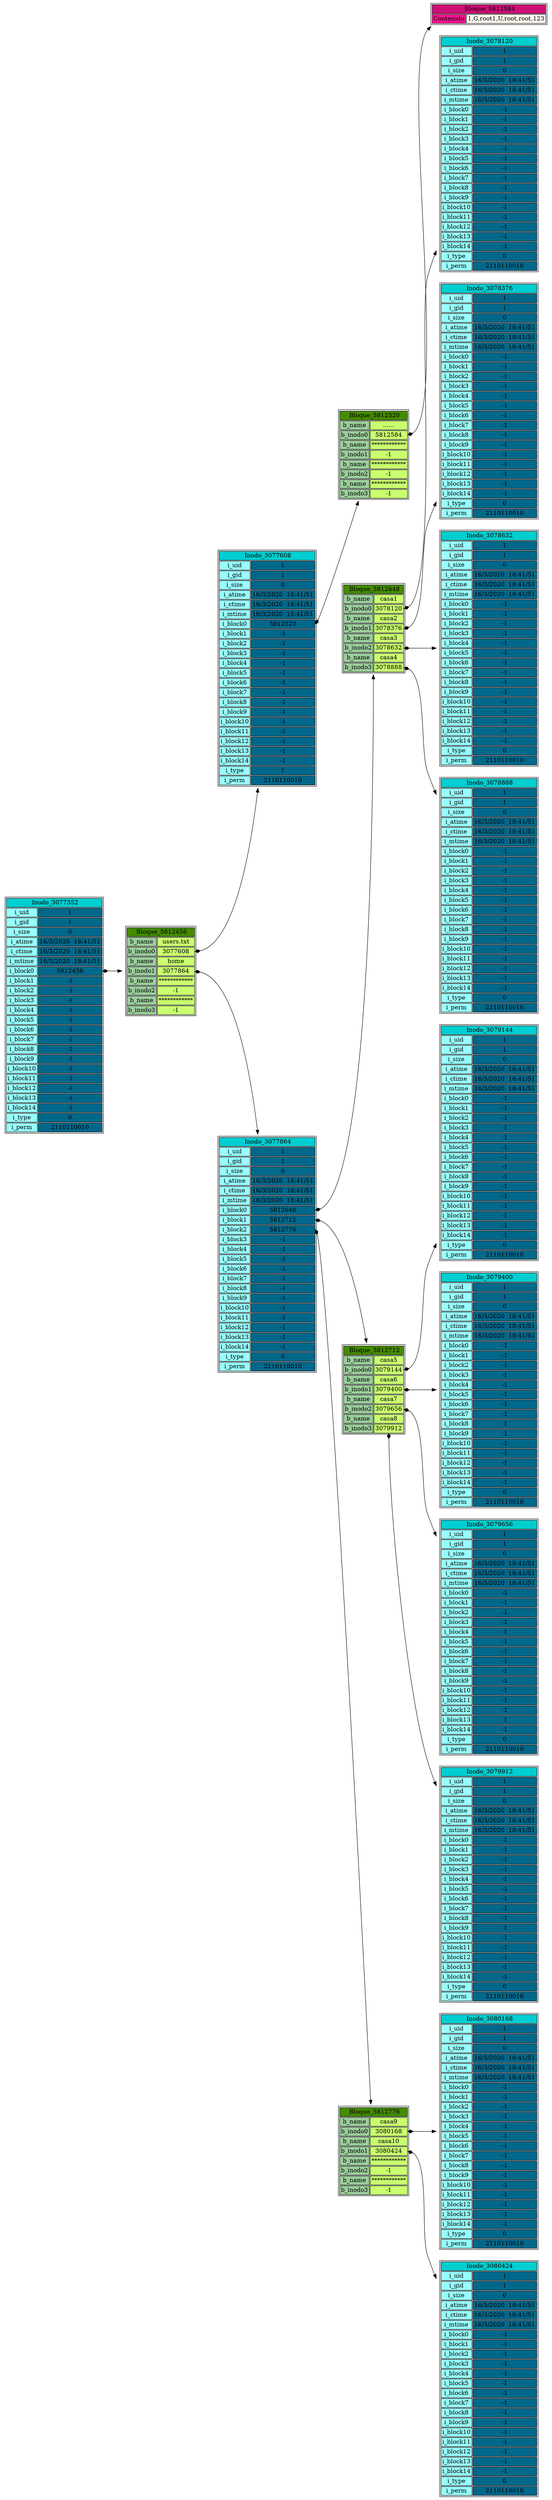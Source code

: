 digraph G { 
 rankdir=LR node 
 [shape=plaintext] 
I3077352 [ label=< <TABLE BGCOLOR="white"><TR><TD COLSPAN="2" BGCOLOR="darkturquoise" > Inodo_3077352</TD></TR>
<TR><TD BGCOLOR="darkslategray1">i_uid</TD><TD BGCOLOR="deepskyblue4">1</TD>  </TR>
<TR><TD BGCOLOR="darkslategray1">i_gid</TD><TD BGCOLOR="deepskyblue4">1</TD>  </TR>
<TR><TD BGCOLOR="darkslategray1">i_size</TD><TD BGCOLOR="deepskyblue4">0</TD>  </TR>
<TR><TD BGCOLOR="darkslategray1">i_atime</TD><TD BGCOLOR="deepskyblue4">16/3/2020  18:41/51</TD>  </TR>
<TR><TD BGCOLOR="darkslategray1">i_ctime</TD><TD BGCOLOR="deepskyblue4">16/3/2020  18:41/51</TD>  </TR>
<TR><TD BGCOLOR="darkslategray1">i_mtime</TD><TD BGCOLOR="deepskyblue4">16/3/2020  18:41/51</TD>  </TR>
<TR><TD  BGCOLOR="darkslategray1">i_block0</TD><TD PORT="P0" BGCOLOR="deepskyblue4">5812456</TD>  </TR> 
<TR><TD  BGCOLOR="darkslategray1">i_block1</TD><TD PORT="P1" BGCOLOR="deepskyblue4">-1</TD>  </TR> 
<TR><TD  BGCOLOR="darkslategray1">i_block2</TD><TD PORT="P2" BGCOLOR="deepskyblue4">-1</TD>  </TR> 
<TR><TD  BGCOLOR="darkslategray1">i_block3</TD><TD PORT="P3" BGCOLOR="deepskyblue4">-1</TD>  </TR> 
<TR><TD  BGCOLOR="darkslategray1">i_block4</TD><TD PORT="P4" BGCOLOR="deepskyblue4">-1</TD>  </TR> 
<TR><TD  BGCOLOR="darkslategray1">i_block5</TD><TD PORT="P5" BGCOLOR="deepskyblue4">-1</TD>  </TR> 
<TR><TD  BGCOLOR="darkslategray1">i_block6</TD><TD PORT="P6" BGCOLOR="deepskyblue4">-1</TD>  </TR> 
<TR><TD  BGCOLOR="darkslategray1">i_block7</TD><TD PORT="P7" BGCOLOR="deepskyblue4">-1</TD>  </TR> 
<TR><TD  BGCOLOR="darkslategray1">i_block8</TD><TD PORT="P8" BGCOLOR="deepskyblue4">-1</TD>  </TR> 
<TR><TD  BGCOLOR="darkslategray1">i_block9</TD><TD PORT="P9" BGCOLOR="deepskyblue4">-1</TD>  </TR> 
<TR><TD  BGCOLOR="darkslategray1">i_block10</TD><TD PORT="P10" BGCOLOR="deepskyblue4">-1</TD>  </TR> 
<TR><TD  BGCOLOR="darkslategray1">i_block11</TD><TD PORT="P11" BGCOLOR="deepskyblue4">-1</TD>  </TR> 
<TR><TD  BGCOLOR="darkslategray1">i_block12</TD><TD PORT="P12" BGCOLOR="deepskyblue4">-1</TD>  </TR> 
<TR><TD  BGCOLOR="darkslategray1">i_block13</TD><TD PORT="P13" BGCOLOR="deepskyblue4">-1</TD>  </TR> 
<TR><TD  BGCOLOR="darkslategray1">i_block14</TD><TD PORT="P14" BGCOLOR="deepskyblue4">-1</TD>  </TR> 
<TR><TD BGCOLOR="darkslategray1">i_type</TD><TD BGCOLOR="deepskyblue4">0</TD>  </TR>
<TR><TD BGCOLOR="darkslategray1">i_perm</TD><TD BGCOLOR="deepskyblue4">2110110010</TD>  </TR>
</TABLE>>] 
I3077352:P0->B5812456 [dir=both arrowtail = diamond] 
B5812456 [ label=< <TABLE BGCOLOR="white"><TR><TD COLSPAN="2" BGCOLOR="chartreuse4" > Bloque_5812456</TD></TR>
<TR><TD BGCOLOR="darkseagreen3">b_name</TD><TD BGCOLOR="darkolivegreen1">users.txt</TD>  </TR>
<TR><TD  BGCOLOR="darkseagreen3">b_inodo0</TD><TD PORT="P0" BGCOLOR="darkolivegreen1">3077608</TD>  </TR> 
<TR><TD BGCOLOR="darkseagreen3">b_name</TD><TD BGCOLOR="darkolivegreen1">home</TD>  </TR>
<TR><TD  BGCOLOR="darkseagreen3">b_inodo1</TD><TD PORT="P1" BGCOLOR="darkolivegreen1">3077864</TD>  </TR> 
<TR><TD BGCOLOR="darkseagreen3">b_name</TD><TD BGCOLOR="darkolivegreen1">************</TD>  </TR>
<TR><TD  BGCOLOR="darkseagreen3">b_inodo2</TD><TD PORT="P2" BGCOLOR="darkolivegreen1">-1</TD>  </TR> 
<TR><TD BGCOLOR="darkseagreen3">b_name</TD><TD BGCOLOR="darkolivegreen1">************</TD>  </TR>
<TR><TD  BGCOLOR="darkseagreen3">b_inodo3</TD><TD PORT="P3" BGCOLOR="darkolivegreen1">-1</TD>  </TR> 
</TABLE>>] 
B5812456:P0->I3077608 [dir=both arrowtail = diamond] 
B5812456:P1->I3077864 [dir=both arrowtail = diamond] 
I3077608 [ label=< <TABLE BGCOLOR="white"><TR><TD COLSPAN="2" BGCOLOR="darkturquoise" > Inodo_3077608</TD></TR>
<TR><TD BGCOLOR="darkslategray1">i_uid</TD><TD BGCOLOR="deepskyblue4">1</TD>  </TR>
<TR><TD BGCOLOR="darkslategray1">i_gid</TD><TD BGCOLOR="deepskyblue4">1</TD>  </TR>
<TR><TD BGCOLOR="darkslategray1">i_size</TD><TD BGCOLOR="deepskyblue4">0</TD>  </TR>
<TR><TD BGCOLOR="darkslategray1">i_atime</TD><TD BGCOLOR="deepskyblue4">16/3/2020  18:41/51</TD>  </TR>
<TR><TD BGCOLOR="darkslategray1">i_ctime</TD><TD BGCOLOR="deepskyblue4">16/3/2020  18:41/51</TD>  </TR>
<TR><TD BGCOLOR="darkslategray1">i_mtime</TD><TD BGCOLOR="deepskyblue4">16/3/2020  18:41/51</TD>  </TR>
<TR><TD  BGCOLOR="darkslategray1">i_block0</TD><TD PORT="P0" BGCOLOR="deepskyblue4">5812520</TD>  </TR> 
<TR><TD  BGCOLOR="darkslategray1">i_block1</TD><TD PORT="P1" BGCOLOR="deepskyblue4">-1</TD>  </TR> 
<TR><TD  BGCOLOR="darkslategray1">i_block2</TD><TD PORT="P2" BGCOLOR="deepskyblue4">-1</TD>  </TR> 
<TR><TD  BGCOLOR="darkslategray1">i_block3</TD><TD PORT="P3" BGCOLOR="deepskyblue4">-1</TD>  </TR> 
<TR><TD  BGCOLOR="darkslategray1">i_block4</TD><TD PORT="P4" BGCOLOR="deepskyblue4">-1</TD>  </TR> 
<TR><TD  BGCOLOR="darkslategray1">i_block5</TD><TD PORT="P5" BGCOLOR="deepskyblue4">-1</TD>  </TR> 
<TR><TD  BGCOLOR="darkslategray1">i_block6</TD><TD PORT="P6" BGCOLOR="deepskyblue4">-1</TD>  </TR> 
<TR><TD  BGCOLOR="darkslategray1">i_block7</TD><TD PORT="P7" BGCOLOR="deepskyblue4">-1</TD>  </TR> 
<TR><TD  BGCOLOR="darkslategray1">i_block8</TD><TD PORT="P8" BGCOLOR="deepskyblue4">-1</TD>  </TR> 
<TR><TD  BGCOLOR="darkslategray1">i_block9</TD><TD PORT="P9" BGCOLOR="deepskyblue4">-1</TD>  </TR> 
<TR><TD  BGCOLOR="darkslategray1">i_block10</TD><TD PORT="P10" BGCOLOR="deepskyblue4">-1</TD>  </TR> 
<TR><TD  BGCOLOR="darkslategray1">i_block11</TD><TD PORT="P11" BGCOLOR="deepskyblue4">-1</TD>  </TR> 
<TR><TD  BGCOLOR="darkslategray1">i_block12</TD><TD PORT="P12" BGCOLOR="deepskyblue4">-1</TD>  </TR> 
<TR><TD  BGCOLOR="darkslategray1">i_block13</TD><TD PORT="P13" BGCOLOR="deepskyblue4">-1</TD>  </TR> 
<TR><TD  BGCOLOR="darkslategray1">i_block14</TD><TD PORT="P14" BGCOLOR="deepskyblue4">-1</TD>  </TR> 
<TR><TD BGCOLOR="darkslategray1">i_type</TD><TD BGCOLOR="deepskyblue4">1</TD>  </TR>
<TR><TD BGCOLOR="darkslategray1">i_perm</TD><TD BGCOLOR="deepskyblue4">2110110010</TD>  </TR>
</TABLE>>] 
I3077608:P0->B5812520 [dir=both arrowtail = diamond] 
B5812520 [ label=< <TABLE BGCOLOR="white"><TR><TD COLSPAN="2" BGCOLOR="chartreuse4" > Bloque_5812520</TD></TR>
<TR><TD BGCOLOR="darkseagreen3">b_name</TD><TD BGCOLOR="darkolivegreen1">......</TD>  </TR>
<TR><TD  BGCOLOR="darkseagreen3">b_inodo0</TD><TD PORT="P0" BGCOLOR="darkolivegreen1">5812584</TD>  </TR> 
<TR><TD BGCOLOR="darkseagreen3">b_name</TD><TD BGCOLOR="darkolivegreen1">************</TD>  </TR>
<TR><TD  BGCOLOR="darkseagreen3">b_inodo1</TD><TD PORT="P1" BGCOLOR="darkolivegreen1">-1</TD>  </TR> 
<TR><TD BGCOLOR="darkseagreen3">b_name</TD><TD BGCOLOR="darkolivegreen1">************</TD>  </TR>
<TR><TD  BGCOLOR="darkseagreen3">b_inodo2</TD><TD PORT="P2" BGCOLOR="darkolivegreen1">-1</TD>  </TR> 
<TR><TD BGCOLOR="darkseagreen3">b_name</TD><TD BGCOLOR="darkolivegreen1">************</TD>  </TR>
<TR><TD  BGCOLOR="darkseagreen3">b_inodo3</TD><TD PORT="P3" BGCOLOR="darkolivegreen1">-1</TD>  </TR> 
</TABLE>>] 
B5812520:P0->B5812584 [dir=both arrowtail = diamond] 
B5812584 [ label=< <TABLE BGCOLOR="white"><TR><TD COLSPAN="2" BGCOLOR="deeppink3" > Bloque_5812584</TD></TR>
<TR><TD BGCOLOR="deeppink">Contenido</TD><TD BGCOLOR="floralwhite">1,G,root
1,U,root,root,123
</TD>  </TR>
</TABLE>>] 
I3077864 [ label=< <TABLE BGCOLOR="white"><TR><TD COLSPAN="2" BGCOLOR="darkturquoise" > Inodo_3077864</TD></TR>
<TR><TD BGCOLOR="darkslategray1">i_uid</TD><TD BGCOLOR="deepskyblue4">1</TD>  </TR>
<TR><TD BGCOLOR="darkslategray1">i_gid</TD><TD BGCOLOR="deepskyblue4">1</TD>  </TR>
<TR><TD BGCOLOR="darkslategray1">i_size</TD><TD BGCOLOR="deepskyblue4">0</TD>  </TR>
<TR><TD BGCOLOR="darkslategray1">i_atime</TD><TD BGCOLOR="deepskyblue4">16/3/2020  18:41/51</TD>  </TR>
<TR><TD BGCOLOR="darkslategray1">i_ctime</TD><TD BGCOLOR="deepskyblue4">16/3/2020  18:41/51</TD>  </TR>
<TR><TD BGCOLOR="darkslategray1">i_mtime</TD><TD BGCOLOR="deepskyblue4">16/3/2020  18:41/51</TD>  </TR>
<TR><TD  BGCOLOR="darkslategray1">i_block0</TD><TD PORT="P0" BGCOLOR="deepskyblue4">5812648</TD>  </TR> 
<TR><TD  BGCOLOR="darkslategray1">i_block1</TD><TD PORT="P1" BGCOLOR="deepskyblue4">5812712</TD>  </TR> 
<TR><TD  BGCOLOR="darkslategray1">i_block2</TD><TD PORT="P2" BGCOLOR="deepskyblue4">5812776</TD>  </TR> 
<TR><TD  BGCOLOR="darkslategray1">i_block3</TD><TD PORT="P3" BGCOLOR="deepskyblue4">-1</TD>  </TR> 
<TR><TD  BGCOLOR="darkslategray1">i_block4</TD><TD PORT="P4" BGCOLOR="deepskyblue4">-1</TD>  </TR> 
<TR><TD  BGCOLOR="darkslategray1">i_block5</TD><TD PORT="P5" BGCOLOR="deepskyblue4">-1</TD>  </TR> 
<TR><TD  BGCOLOR="darkslategray1">i_block6</TD><TD PORT="P6" BGCOLOR="deepskyblue4">-1</TD>  </TR> 
<TR><TD  BGCOLOR="darkslategray1">i_block7</TD><TD PORT="P7" BGCOLOR="deepskyblue4">-1</TD>  </TR> 
<TR><TD  BGCOLOR="darkslategray1">i_block8</TD><TD PORT="P8" BGCOLOR="deepskyblue4">-1</TD>  </TR> 
<TR><TD  BGCOLOR="darkslategray1">i_block9</TD><TD PORT="P9" BGCOLOR="deepskyblue4">-1</TD>  </TR> 
<TR><TD  BGCOLOR="darkslategray1">i_block10</TD><TD PORT="P10" BGCOLOR="deepskyblue4">-1</TD>  </TR> 
<TR><TD  BGCOLOR="darkslategray1">i_block11</TD><TD PORT="P11" BGCOLOR="deepskyblue4">-1</TD>  </TR> 
<TR><TD  BGCOLOR="darkslategray1">i_block12</TD><TD PORT="P12" BGCOLOR="deepskyblue4">-1</TD>  </TR> 
<TR><TD  BGCOLOR="darkslategray1">i_block13</TD><TD PORT="P13" BGCOLOR="deepskyblue4">-1</TD>  </TR> 
<TR><TD  BGCOLOR="darkslategray1">i_block14</TD><TD PORT="P14" BGCOLOR="deepskyblue4">-1</TD>  </TR> 
<TR><TD BGCOLOR="darkslategray1">i_type</TD><TD BGCOLOR="deepskyblue4">0</TD>  </TR>
<TR><TD BGCOLOR="darkslategray1">i_perm</TD><TD BGCOLOR="deepskyblue4">2110110010</TD>  </TR>
</TABLE>>] 
I3077864:P0->B5812648 [dir=both arrowtail = diamond] 
I3077864:P1->B5812712 [dir=both arrowtail = diamond] 
I3077864:P2->B5812776 [dir=both arrowtail = diamond] 
B5812648 [ label=< <TABLE BGCOLOR="white"><TR><TD COLSPAN="2" BGCOLOR="chartreuse4" > Bloque_5812648</TD></TR>
<TR><TD BGCOLOR="darkseagreen3">b_name</TD><TD BGCOLOR="darkolivegreen1">casa1</TD>  </TR>
<TR><TD  BGCOLOR="darkseagreen3">b_inodo0</TD><TD PORT="P0" BGCOLOR="darkolivegreen1">3078120</TD>  </TR> 
<TR><TD BGCOLOR="darkseagreen3">b_name</TD><TD BGCOLOR="darkolivegreen1">casa2</TD>  </TR>
<TR><TD  BGCOLOR="darkseagreen3">b_inodo1</TD><TD PORT="P1" BGCOLOR="darkolivegreen1">3078376</TD>  </TR> 
<TR><TD BGCOLOR="darkseagreen3">b_name</TD><TD BGCOLOR="darkolivegreen1">casa3</TD>  </TR>
<TR><TD  BGCOLOR="darkseagreen3">b_inodo2</TD><TD PORT="P2" BGCOLOR="darkolivegreen1">3078632</TD>  </TR> 
<TR><TD BGCOLOR="darkseagreen3">b_name</TD><TD BGCOLOR="darkolivegreen1">casa4</TD>  </TR>
<TR><TD  BGCOLOR="darkseagreen3">b_inodo3</TD><TD PORT="P3" BGCOLOR="darkolivegreen1">3078888</TD>  </TR> 
</TABLE>>] 
B5812648:P0->I3078120 [dir=both arrowtail = diamond] 
B5812648:P1->I3078376 [dir=both arrowtail = diamond] 
B5812648:P2->I3078632 [dir=both arrowtail = diamond] 
B5812648:P3->I3078888 [dir=both arrowtail = diamond] 
I3078120 [ label=< <TABLE BGCOLOR="white"><TR><TD COLSPAN="2" BGCOLOR="darkturquoise" > Inodo_3078120</TD></TR>
<TR><TD BGCOLOR="darkslategray1">i_uid</TD><TD BGCOLOR="deepskyblue4">1</TD>  </TR>
<TR><TD BGCOLOR="darkslategray1">i_gid</TD><TD BGCOLOR="deepskyblue4">1</TD>  </TR>
<TR><TD BGCOLOR="darkslategray1">i_size</TD><TD BGCOLOR="deepskyblue4">0</TD>  </TR>
<TR><TD BGCOLOR="darkslategray1">i_atime</TD><TD BGCOLOR="deepskyblue4">16/3/2020  18:41/51</TD>  </TR>
<TR><TD BGCOLOR="darkslategray1">i_ctime</TD><TD BGCOLOR="deepskyblue4">16/3/2020  18:41/51</TD>  </TR>
<TR><TD BGCOLOR="darkslategray1">i_mtime</TD><TD BGCOLOR="deepskyblue4">16/3/2020  18:41/51</TD>  </TR>
<TR><TD  BGCOLOR="darkslategray1">i_block0</TD><TD PORT="P0" BGCOLOR="deepskyblue4">-1</TD>  </TR> 
<TR><TD  BGCOLOR="darkslategray1">i_block1</TD><TD PORT="P1" BGCOLOR="deepskyblue4">-1</TD>  </TR> 
<TR><TD  BGCOLOR="darkslategray1">i_block2</TD><TD PORT="P2" BGCOLOR="deepskyblue4">-1</TD>  </TR> 
<TR><TD  BGCOLOR="darkslategray1">i_block3</TD><TD PORT="P3" BGCOLOR="deepskyblue4">-1</TD>  </TR> 
<TR><TD  BGCOLOR="darkslategray1">i_block4</TD><TD PORT="P4" BGCOLOR="deepskyblue4">-1</TD>  </TR> 
<TR><TD  BGCOLOR="darkslategray1">i_block5</TD><TD PORT="P5" BGCOLOR="deepskyblue4">-1</TD>  </TR> 
<TR><TD  BGCOLOR="darkslategray1">i_block6</TD><TD PORT="P6" BGCOLOR="deepskyblue4">-1</TD>  </TR> 
<TR><TD  BGCOLOR="darkslategray1">i_block7</TD><TD PORT="P7" BGCOLOR="deepskyblue4">-1</TD>  </TR> 
<TR><TD  BGCOLOR="darkslategray1">i_block8</TD><TD PORT="P8" BGCOLOR="deepskyblue4">-1</TD>  </TR> 
<TR><TD  BGCOLOR="darkslategray1">i_block9</TD><TD PORT="P9" BGCOLOR="deepskyblue4">-1</TD>  </TR> 
<TR><TD  BGCOLOR="darkslategray1">i_block10</TD><TD PORT="P10" BGCOLOR="deepskyblue4">-1</TD>  </TR> 
<TR><TD  BGCOLOR="darkslategray1">i_block11</TD><TD PORT="P11" BGCOLOR="deepskyblue4">-1</TD>  </TR> 
<TR><TD  BGCOLOR="darkslategray1">i_block12</TD><TD PORT="P12" BGCOLOR="deepskyblue4">-1</TD>  </TR> 
<TR><TD  BGCOLOR="darkslategray1">i_block13</TD><TD PORT="P13" BGCOLOR="deepskyblue4">-1</TD>  </TR> 
<TR><TD  BGCOLOR="darkslategray1">i_block14</TD><TD PORT="P14" BGCOLOR="deepskyblue4">-1</TD>  </TR> 
<TR><TD BGCOLOR="darkslategray1">i_type</TD><TD BGCOLOR="deepskyblue4">0</TD>  </TR>
<TR><TD BGCOLOR="darkslategray1">i_perm</TD><TD BGCOLOR="deepskyblue4">2110110010</TD>  </TR>
</TABLE>>] 
I3078376 [ label=< <TABLE BGCOLOR="white"><TR><TD COLSPAN="2" BGCOLOR="darkturquoise" > Inodo_3078376</TD></TR>
<TR><TD BGCOLOR="darkslategray1">i_uid</TD><TD BGCOLOR="deepskyblue4">1</TD>  </TR>
<TR><TD BGCOLOR="darkslategray1">i_gid</TD><TD BGCOLOR="deepskyblue4">1</TD>  </TR>
<TR><TD BGCOLOR="darkslategray1">i_size</TD><TD BGCOLOR="deepskyblue4">0</TD>  </TR>
<TR><TD BGCOLOR="darkslategray1">i_atime</TD><TD BGCOLOR="deepskyblue4">16/3/2020  18:41/51</TD>  </TR>
<TR><TD BGCOLOR="darkslategray1">i_ctime</TD><TD BGCOLOR="deepskyblue4">16/3/2020  18:41/51</TD>  </TR>
<TR><TD BGCOLOR="darkslategray1">i_mtime</TD><TD BGCOLOR="deepskyblue4">16/3/2020  18:41/51</TD>  </TR>
<TR><TD  BGCOLOR="darkslategray1">i_block0</TD><TD PORT="P0" BGCOLOR="deepskyblue4">-1</TD>  </TR> 
<TR><TD  BGCOLOR="darkslategray1">i_block1</TD><TD PORT="P1" BGCOLOR="deepskyblue4">-1</TD>  </TR> 
<TR><TD  BGCOLOR="darkslategray1">i_block2</TD><TD PORT="P2" BGCOLOR="deepskyblue4">-1</TD>  </TR> 
<TR><TD  BGCOLOR="darkslategray1">i_block3</TD><TD PORT="P3" BGCOLOR="deepskyblue4">-1</TD>  </TR> 
<TR><TD  BGCOLOR="darkslategray1">i_block4</TD><TD PORT="P4" BGCOLOR="deepskyblue4">-1</TD>  </TR> 
<TR><TD  BGCOLOR="darkslategray1">i_block5</TD><TD PORT="P5" BGCOLOR="deepskyblue4">-1</TD>  </TR> 
<TR><TD  BGCOLOR="darkslategray1">i_block6</TD><TD PORT="P6" BGCOLOR="deepskyblue4">-1</TD>  </TR> 
<TR><TD  BGCOLOR="darkslategray1">i_block7</TD><TD PORT="P7" BGCOLOR="deepskyblue4">-1</TD>  </TR> 
<TR><TD  BGCOLOR="darkslategray1">i_block8</TD><TD PORT="P8" BGCOLOR="deepskyblue4">-1</TD>  </TR> 
<TR><TD  BGCOLOR="darkslategray1">i_block9</TD><TD PORT="P9" BGCOLOR="deepskyblue4">-1</TD>  </TR> 
<TR><TD  BGCOLOR="darkslategray1">i_block10</TD><TD PORT="P10" BGCOLOR="deepskyblue4">-1</TD>  </TR> 
<TR><TD  BGCOLOR="darkslategray1">i_block11</TD><TD PORT="P11" BGCOLOR="deepskyblue4">-1</TD>  </TR> 
<TR><TD  BGCOLOR="darkslategray1">i_block12</TD><TD PORT="P12" BGCOLOR="deepskyblue4">-1</TD>  </TR> 
<TR><TD  BGCOLOR="darkslategray1">i_block13</TD><TD PORT="P13" BGCOLOR="deepskyblue4">-1</TD>  </TR> 
<TR><TD  BGCOLOR="darkslategray1">i_block14</TD><TD PORT="P14" BGCOLOR="deepskyblue4">-1</TD>  </TR> 
<TR><TD BGCOLOR="darkslategray1">i_type</TD><TD BGCOLOR="deepskyblue4">0</TD>  </TR>
<TR><TD BGCOLOR="darkslategray1">i_perm</TD><TD BGCOLOR="deepskyblue4">2110110010</TD>  </TR>
</TABLE>>] 
I3078632 [ label=< <TABLE BGCOLOR="white"><TR><TD COLSPAN="2" BGCOLOR="darkturquoise" > Inodo_3078632</TD></TR>
<TR><TD BGCOLOR="darkslategray1">i_uid</TD><TD BGCOLOR="deepskyblue4">1</TD>  </TR>
<TR><TD BGCOLOR="darkslategray1">i_gid</TD><TD BGCOLOR="deepskyblue4">1</TD>  </TR>
<TR><TD BGCOLOR="darkslategray1">i_size</TD><TD BGCOLOR="deepskyblue4">0</TD>  </TR>
<TR><TD BGCOLOR="darkslategray1">i_atime</TD><TD BGCOLOR="deepskyblue4">16/3/2020  18:41/51</TD>  </TR>
<TR><TD BGCOLOR="darkslategray1">i_ctime</TD><TD BGCOLOR="deepskyblue4">16/3/2020  18:41/51</TD>  </TR>
<TR><TD BGCOLOR="darkslategray1">i_mtime</TD><TD BGCOLOR="deepskyblue4">16/3/2020  18:41/51</TD>  </TR>
<TR><TD  BGCOLOR="darkslategray1">i_block0</TD><TD PORT="P0" BGCOLOR="deepskyblue4">-1</TD>  </TR> 
<TR><TD  BGCOLOR="darkslategray1">i_block1</TD><TD PORT="P1" BGCOLOR="deepskyblue4">-1</TD>  </TR> 
<TR><TD  BGCOLOR="darkslategray1">i_block2</TD><TD PORT="P2" BGCOLOR="deepskyblue4">-1</TD>  </TR> 
<TR><TD  BGCOLOR="darkslategray1">i_block3</TD><TD PORT="P3" BGCOLOR="deepskyblue4">-1</TD>  </TR> 
<TR><TD  BGCOLOR="darkslategray1">i_block4</TD><TD PORT="P4" BGCOLOR="deepskyblue4">-1</TD>  </TR> 
<TR><TD  BGCOLOR="darkslategray1">i_block5</TD><TD PORT="P5" BGCOLOR="deepskyblue4">-1</TD>  </TR> 
<TR><TD  BGCOLOR="darkslategray1">i_block6</TD><TD PORT="P6" BGCOLOR="deepskyblue4">-1</TD>  </TR> 
<TR><TD  BGCOLOR="darkslategray1">i_block7</TD><TD PORT="P7" BGCOLOR="deepskyblue4">-1</TD>  </TR> 
<TR><TD  BGCOLOR="darkslategray1">i_block8</TD><TD PORT="P8" BGCOLOR="deepskyblue4">-1</TD>  </TR> 
<TR><TD  BGCOLOR="darkslategray1">i_block9</TD><TD PORT="P9" BGCOLOR="deepskyblue4">-1</TD>  </TR> 
<TR><TD  BGCOLOR="darkslategray1">i_block10</TD><TD PORT="P10" BGCOLOR="deepskyblue4">-1</TD>  </TR> 
<TR><TD  BGCOLOR="darkslategray1">i_block11</TD><TD PORT="P11" BGCOLOR="deepskyblue4">-1</TD>  </TR> 
<TR><TD  BGCOLOR="darkslategray1">i_block12</TD><TD PORT="P12" BGCOLOR="deepskyblue4">-1</TD>  </TR> 
<TR><TD  BGCOLOR="darkslategray1">i_block13</TD><TD PORT="P13" BGCOLOR="deepskyblue4">-1</TD>  </TR> 
<TR><TD  BGCOLOR="darkslategray1">i_block14</TD><TD PORT="P14" BGCOLOR="deepskyblue4">-1</TD>  </TR> 
<TR><TD BGCOLOR="darkslategray1">i_type</TD><TD BGCOLOR="deepskyblue4">0</TD>  </TR>
<TR><TD BGCOLOR="darkslategray1">i_perm</TD><TD BGCOLOR="deepskyblue4">2110110010</TD>  </TR>
</TABLE>>] 
I3078888 [ label=< <TABLE BGCOLOR="white"><TR><TD COLSPAN="2" BGCOLOR="darkturquoise" > Inodo_3078888</TD></TR>
<TR><TD BGCOLOR="darkslategray1">i_uid</TD><TD BGCOLOR="deepskyblue4">1</TD>  </TR>
<TR><TD BGCOLOR="darkslategray1">i_gid</TD><TD BGCOLOR="deepskyblue4">1</TD>  </TR>
<TR><TD BGCOLOR="darkslategray1">i_size</TD><TD BGCOLOR="deepskyblue4">0</TD>  </TR>
<TR><TD BGCOLOR="darkslategray1">i_atime</TD><TD BGCOLOR="deepskyblue4">16/3/2020  18:41/51</TD>  </TR>
<TR><TD BGCOLOR="darkslategray1">i_ctime</TD><TD BGCOLOR="deepskyblue4">16/3/2020  18:41/51</TD>  </TR>
<TR><TD BGCOLOR="darkslategray1">i_mtime</TD><TD BGCOLOR="deepskyblue4">16/3/2020  18:41/51</TD>  </TR>
<TR><TD  BGCOLOR="darkslategray1">i_block0</TD><TD PORT="P0" BGCOLOR="deepskyblue4">-1</TD>  </TR> 
<TR><TD  BGCOLOR="darkslategray1">i_block1</TD><TD PORT="P1" BGCOLOR="deepskyblue4">-1</TD>  </TR> 
<TR><TD  BGCOLOR="darkslategray1">i_block2</TD><TD PORT="P2" BGCOLOR="deepskyblue4">-1</TD>  </TR> 
<TR><TD  BGCOLOR="darkslategray1">i_block3</TD><TD PORT="P3" BGCOLOR="deepskyblue4">-1</TD>  </TR> 
<TR><TD  BGCOLOR="darkslategray1">i_block4</TD><TD PORT="P4" BGCOLOR="deepskyblue4">-1</TD>  </TR> 
<TR><TD  BGCOLOR="darkslategray1">i_block5</TD><TD PORT="P5" BGCOLOR="deepskyblue4">-1</TD>  </TR> 
<TR><TD  BGCOLOR="darkslategray1">i_block6</TD><TD PORT="P6" BGCOLOR="deepskyblue4">-1</TD>  </TR> 
<TR><TD  BGCOLOR="darkslategray1">i_block7</TD><TD PORT="P7" BGCOLOR="deepskyblue4">-1</TD>  </TR> 
<TR><TD  BGCOLOR="darkslategray1">i_block8</TD><TD PORT="P8" BGCOLOR="deepskyblue4">-1</TD>  </TR> 
<TR><TD  BGCOLOR="darkslategray1">i_block9</TD><TD PORT="P9" BGCOLOR="deepskyblue4">-1</TD>  </TR> 
<TR><TD  BGCOLOR="darkslategray1">i_block10</TD><TD PORT="P10" BGCOLOR="deepskyblue4">-1</TD>  </TR> 
<TR><TD  BGCOLOR="darkslategray1">i_block11</TD><TD PORT="P11" BGCOLOR="deepskyblue4">-1</TD>  </TR> 
<TR><TD  BGCOLOR="darkslategray1">i_block12</TD><TD PORT="P12" BGCOLOR="deepskyblue4">-1</TD>  </TR> 
<TR><TD  BGCOLOR="darkslategray1">i_block13</TD><TD PORT="P13" BGCOLOR="deepskyblue4">-1</TD>  </TR> 
<TR><TD  BGCOLOR="darkslategray1">i_block14</TD><TD PORT="P14" BGCOLOR="deepskyblue4">-1</TD>  </TR> 
<TR><TD BGCOLOR="darkslategray1">i_type</TD><TD BGCOLOR="deepskyblue4">0</TD>  </TR>
<TR><TD BGCOLOR="darkslategray1">i_perm</TD><TD BGCOLOR="deepskyblue4">2110110010</TD>  </TR>
</TABLE>>] 
B5812712 [ label=< <TABLE BGCOLOR="white"><TR><TD COLSPAN="2" BGCOLOR="chartreuse4" > Bloque_5812712</TD></TR>
<TR><TD BGCOLOR="darkseagreen3">b_name</TD><TD BGCOLOR="darkolivegreen1">casa5</TD>  </TR>
<TR><TD  BGCOLOR="darkseagreen3">b_inodo0</TD><TD PORT="P0" BGCOLOR="darkolivegreen1">3079144</TD>  </TR> 
<TR><TD BGCOLOR="darkseagreen3">b_name</TD><TD BGCOLOR="darkolivegreen1">casa6</TD>  </TR>
<TR><TD  BGCOLOR="darkseagreen3">b_inodo1</TD><TD PORT="P1" BGCOLOR="darkolivegreen1">3079400</TD>  </TR> 
<TR><TD BGCOLOR="darkseagreen3">b_name</TD><TD BGCOLOR="darkolivegreen1">casa7</TD>  </TR>
<TR><TD  BGCOLOR="darkseagreen3">b_inodo2</TD><TD PORT="P2" BGCOLOR="darkolivegreen1">3079656</TD>  </TR> 
<TR><TD BGCOLOR="darkseagreen3">b_name</TD><TD BGCOLOR="darkolivegreen1">casa8</TD>  </TR>
<TR><TD  BGCOLOR="darkseagreen3">b_inodo3</TD><TD PORT="P3" BGCOLOR="darkolivegreen1">3079912</TD>  </TR> 
</TABLE>>] 
B5812712:P0->I3079144 [dir=both arrowtail = diamond] 
B5812712:P1->I3079400 [dir=both arrowtail = diamond] 
B5812712:P2->I3079656 [dir=both arrowtail = diamond] 
B5812712:P3->I3079912 [dir=both arrowtail = diamond] 
I3079144 [ label=< <TABLE BGCOLOR="white"><TR><TD COLSPAN="2" BGCOLOR="darkturquoise" > Inodo_3079144</TD></TR>
<TR><TD BGCOLOR="darkslategray1">i_uid</TD><TD BGCOLOR="deepskyblue4">1</TD>  </TR>
<TR><TD BGCOLOR="darkslategray1">i_gid</TD><TD BGCOLOR="deepskyblue4">1</TD>  </TR>
<TR><TD BGCOLOR="darkslategray1">i_size</TD><TD BGCOLOR="deepskyblue4">0</TD>  </TR>
<TR><TD BGCOLOR="darkslategray1">i_atime</TD><TD BGCOLOR="deepskyblue4">16/3/2020  18:41/51</TD>  </TR>
<TR><TD BGCOLOR="darkslategray1">i_ctime</TD><TD BGCOLOR="deepskyblue4">16/3/2020  18:41/51</TD>  </TR>
<TR><TD BGCOLOR="darkslategray1">i_mtime</TD><TD BGCOLOR="deepskyblue4">16/3/2020  18:41/51</TD>  </TR>
<TR><TD  BGCOLOR="darkslategray1">i_block0</TD><TD PORT="P0" BGCOLOR="deepskyblue4">-1</TD>  </TR> 
<TR><TD  BGCOLOR="darkslategray1">i_block1</TD><TD PORT="P1" BGCOLOR="deepskyblue4">-1</TD>  </TR> 
<TR><TD  BGCOLOR="darkslategray1">i_block2</TD><TD PORT="P2" BGCOLOR="deepskyblue4">-1</TD>  </TR> 
<TR><TD  BGCOLOR="darkslategray1">i_block3</TD><TD PORT="P3" BGCOLOR="deepskyblue4">-1</TD>  </TR> 
<TR><TD  BGCOLOR="darkslategray1">i_block4</TD><TD PORT="P4" BGCOLOR="deepskyblue4">-1</TD>  </TR> 
<TR><TD  BGCOLOR="darkslategray1">i_block5</TD><TD PORT="P5" BGCOLOR="deepskyblue4">-1</TD>  </TR> 
<TR><TD  BGCOLOR="darkslategray1">i_block6</TD><TD PORT="P6" BGCOLOR="deepskyblue4">-1</TD>  </TR> 
<TR><TD  BGCOLOR="darkslategray1">i_block7</TD><TD PORT="P7" BGCOLOR="deepskyblue4">-1</TD>  </TR> 
<TR><TD  BGCOLOR="darkslategray1">i_block8</TD><TD PORT="P8" BGCOLOR="deepskyblue4">-1</TD>  </TR> 
<TR><TD  BGCOLOR="darkslategray1">i_block9</TD><TD PORT="P9" BGCOLOR="deepskyblue4">-1</TD>  </TR> 
<TR><TD  BGCOLOR="darkslategray1">i_block10</TD><TD PORT="P10" BGCOLOR="deepskyblue4">-1</TD>  </TR> 
<TR><TD  BGCOLOR="darkslategray1">i_block11</TD><TD PORT="P11" BGCOLOR="deepskyblue4">-1</TD>  </TR> 
<TR><TD  BGCOLOR="darkslategray1">i_block12</TD><TD PORT="P12" BGCOLOR="deepskyblue4">-1</TD>  </TR> 
<TR><TD  BGCOLOR="darkslategray1">i_block13</TD><TD PORT="P13" BGCOLOR="deepskyblue4">-1</TD>  </TR> 
<TR><TD  BGCOLOR="darkslategray1">i_block14</TD><TD PORT="P14" BGCOLOR="deepskyblue4">-1</TD>  </TR> 
<TR><TD BGCOLOR="darkslategray1">i_type</TD><TD BGCOLOR="deepskyblue4">0</TD>  </TR>
<TR><TD BGCOLOR="darkslategray1">i_perm</TD><TD BGCOLOR="deepskyblue4">2110110010</TD>  </TR>
</TABLE>>] 
I3079400 [ label=< <TABLE BGCOLOR="white"><TR><TD COLSPAN="2" BGCOLOR="darkturquoise" > Inodo_3079400</TD></TR>
<TR><TD BGCOLOR="darkslategray1">i_uid</TD><TD BGCOLOR="deepskyblue4">1</TD>  </TR>
<TR><TD BGCOLOR="darkslategray1">i_gid</TD><TD BGCOLOR="deepskyblue4">1</TD>  </TR>
<TR><TD BGCOLOR="darkslategray1">i_size</TD><TD BGCOLOR="deepskyblue4">0</TD>  </TR>
<TR><TD BGCOLOR="darkslategray1">i_atime</TD><TD BGCOLOR="deepskyblue4">16/3/2020  18:41/51</TD>  </TR>
<TR><TD BGCOLOR="darkslategray1">i_ctime</TD><TD BGCOLOR="deepskyblue4">16/3/2020  18:41/51</TD>  </TR>
<TR><TD BGCOLOR="darkslategray1">i_mtime</TD><TD BGCOLOR="deepskyblue4">16/3/2020  18:41/51</TD>  </TR>
<TR><TD  BGCOLOR="darkslategray1">i_block0</TD><TD PORT="P0" BGCOLOR="deepskyblue4">-1</TD>  </TR> 
<TR><TD  BGCOLOR="darkslategray1">i_block1</TD><TD PORT="P1" BGCOLOR="deepskyblue4">-1</TD>  </TR> 
<TR><TD  BGCOLOR="darkslategray1">i_block2</TD><TD PORT="P2" BGCOLOR="deepskyblue4">-1</TD>  </TR> 
<TR><TD  BGCOLOR="darkslategray1">i_block3</TD><TD PORT="P3" BGCOLOR="deepskyblue4">-1</TD>  </TR> 
<TR><TD  BGCOLOR="darkslategray1">i_block4</TD><TD PORT="P4" BGCOLOR="deepskyblue4">-1</TD>  </TR> 
<TR><TD  BGCOLOR="darkslategray1">i_block5</TD><TD PORT="P5" BGCOLOR="deepskyblue4">-1</TD>  </TR> 
<TR><TD  BGCOLOR="darkslategray1">i_block6</TD><TD PORT="P6" BGCOLOR="deepskyblue4">-1</TD>  </TR> 
<TR><TD  BGCOLOR="darkslategray1">i_block7</TD><TD PORT="P7" BGCOLOR="deepskyblue4">-1</TD>  </TR> 
<TR><TD  BGCOLOR="darkslategray1">i_block8</TD><TD PORT="P8" BGCOLOR="deepskyblue4">-1</TD>  </TR> 
<TR><TD  BGCOLOR="darkslategray1">i_block9</TD><TD PORT="P9" BGCOLOR="deepskyblue4">-1</TD>  </TR> 
<TR><TD  BGCOLOR="darkslategray1">i_block10</TD><TD PORT="P10" BGCOLOR="deepskyblue4">-1</TD>  </TR> 
<TR><TD  BGCOLOR="darkslategray1">i_block11</TD><TD PORT="P11" BGCOLOR="deepskyblue4">-1</TD>  </TR> 
<TR><TD  BGCOLOR="darkslategray1">i_block12</TD><TD PORT="P12" BGCOLOR="deepskyblue4">-1</TD>  </TR> 
<TR><TD  BGCOLOR="darkslategray1">i_block13</TD><TD PORT="P13" BGCOLOR="deepskyblue4">-1</TD>  </TR> 
<TR><TD  BGCOLOR="darkslategray1">i_block14</TD><TD PORT="P14" BGCOLOR="deepskyblue4">-1</TD>  </TR> 
<TR><TD BGCOLOR="darkslategray1">i_type</TD><TD BGCOLOR="deepskyblue4">0</TD>  </TR>
<TR><TD BGCOLOR="darkslategray1">i_perm</TD><TD BGCOLOR="deepskyblue4">2110110010</TD>  </TR>
</TABLE>>] 
I3079656 [ label=< <TABLE BGCOLOR="white"><TR><TD COLSPAN="2" BGCOLOR="darkturquoise" > Inodo_3079656</TD></TR>
<TR><TD BGCOLOR="darkslategray1">i_uid</TD><TD BGCOLOR="deepskyblue4">1</TD>  </TR>
<TR><TD BGCOLOR="darkslategray1">i_gid</TD><TD BGCOLOR="deepskyblue4">1</TD>  </TR>
<TR><TD BGCOLOR="darkslategray1">i_size</TD><TD BGCOLOR="deepskyblue4">0</TD>  </TR>
<TR><TD BGCOLOR="darkslategray1">i_atime</TD><TD BGCOLOR="deepskyblue4">16/3/2020  18:41/51</TD>  </TR>
<TR><TD BGCOLOR="darkslategray1">i_ctime</TD><TD BGCOLOR="deepskyblue4">16/3/2020  18:41/51</TD>  </TR>
<TR><TD BGCOLOR="darkslategray1">i_mtime</TD><TD BGCOLOR="deepskyblue4">16/3/2020  18:41/51</TD>  </TR>
<TR><TD  BGCOLOR="darkslategray1">i_block0</TD><TD PORT="P0" BGCOLOR="deepskyblue4">-1</TD>  </TR> 
<TR><TD  BGCOLOR="darkslategray1">i_block1</TD><TD PORT="P1" BGCOLOR="deepskyblue4">-1</TD>  </TR> 
<TR><TD  BGCOLOR="darkslategray1">i_block2</TD><TD PORT="P2" BGCOLOR="deepskyblue4">-1</TD>  </TR> 
<TR><TD  BGCOLOR="darkslategray1">i_block3</TD><TD PORT="P3" BGCOLOR="deepskyblue4">-1</TD>  </TR> 
<TR><TD  BGCOLOR="darkslategray1">i_block4</TD><TD PORT="P4" BGCOLOR="deepskyblue4">-1</TD>  </TR> 
<TR><TD  BGCOLOR="darkslategray1">i_block5</TD><TD PORT="P5" BGCOLOR="deepskyblue4">-1</TD>  </TR> 
<TR><TD  BGCOLOR="darkslategray1">i_block6</TD><TD PORT="P6" BGCOLOR="deepskyblue4">-1</TD>  </TR> 
<TR><TD  BGCOLOR="darkslategray1">i_block7</TD><TD PORT="P7" BGCOLOR="deepskyblue4">-1</TD>  </TR> 
<TR><TD  BGCOLOR="darkslategray1">i_block8</TD><TD PORT="P8" BGCOLOR="deepskyblue4">-1</TD>  </TR> 
<TR><TD  BGCOLOR="darkslategray1">i_block9</TD><TD PORT="P9" BGCOLOR="deepskyblue4">-1</TD>  </TR> 
<TR><TD  BGCOLOR="darkslategray1">i_block10</TD><TD PORT="P10" BGCOLOR="deepskyblue4">-1</TD>  </TR> 
<TR><TD  BGCOLOR="darkslategray1">i_block11</TD><TD PORT="P11" BGCOLOR="deepskyblue4">-1</TD>  </TR> 
<TR><TD  BGCOLOR="darkslategray1">i_block12</TD><TD PORT="P12" BGCOLOR="deepskyblue4">-1</TD>  </TR> 
<TR><TD  BGCOLOR="darkslategray1">i_block13</TD><TD PORT="P13" BGCOLOR="deepskyblue4">-1</TD>  </TR> 
<TR><TD  BGCOLOR="darkslategray1">i_block14</TD><TD PORT="P14" BGCOLOR="deepskyblue4">-1</TD>  </TR> 
<TR><TD BGCOLOR="darkslategray1">i_type</TD><TD BGCOLOR="deepskyblue4">0</TD>  </TR>
<TR><TD BGCOLOR="darkslategray1">i_perm</TD><TD BGCOLOR="deepskyblue4">2110110010</TD>  </TR>
</TABLE>>] 
I3079912 [ label=< <TABLE BGCOLOR="white"><TR><TD COLSPAN="2" BGCOLOR="darkturquoise" > Inodo_3079912</TD></TR>
<TR><TD BGCOLOR="darkslategray1">i_uid</TD><TD BGCOLOR="deepskyblue4">1</TD>  </TR>
<TR><TD BGCOLOR="darkslategray1">i_gid</TD><TD BGCOLOR="deepskyblue4">1</TD>  </TR>
<TR><TD BGCOLOR="darkslategray1">i_size</TD><TD BGCOLOR="deepskyblue4">0</TD>  </TR>
<TR><TD BGCOLOR="darkslategray1">i_atime</TD><TD BGCOLOR="deepskyblue4">16/3/2020  18:41/51</TD>  </TR>
<TR><TD BGCOLOR="darkslategray1">i_ctime</TD><TD BGCOLOR="deepskyblue4">16/3/2020  18:41/51</TD>  </TR>
<TR><TD BGCOLOR="darkslategray1">i_mtime</TD><TD BGCOLOR="deepskyblue4">16/3/2020  18:41/51</TD>  </TR>
<TR><TD  BGCOLOR="darkslategray1">i_block0</TD><TD PORT="P0" BGCOLOR="deepskyblue4">-1</TD>  </TR> 
<TR><TD  BGCOLOR="darkslategray1">i_block1</TD><TD PORT="P1" BGCOLOR="deepskyblue4">-1</TD>  </TR> 
<TR><TD  BGCOLOR="darkslategray1">i_block2</TD><TD PORT="P2" BGCOLOR="deepskyblue4">-1</TD>  </TR> 
<TR><TD  BGCOLOR="darkslategray1">i_block3</TD><TD PORT="P3" BGCOLOR="deepskyblue4">-1</TD>  </TR> 
<TR><TD  BGCOLOR="darkslategray1">i_block4</TD><TD PORT="P4" BGCOLOR="deepskyblue4">-1</TD>  </TR> 
<TR><TD  BGCOLOR="darkslategray1">i_block5</TD><TD PORT="P5" BGCOLOR="deepskyblue4">-1</TD>  </TR> 
<TR><TD  BGCOLOR="darkslategray1">i_block6</TD><TD PORT="P6" BGCOLOR="deepskyblue4">-1</TD>  </TR> 
<TR><TD  BGCOLOR="darkslategray1">i_block7</TD><TD PORT="P7" BGCOLOR="deepskyblue4">-1</TD>  </TR> 
<TR><TD  BGCOLOR="darkslategray1">i_block8</TD><TD PORT="P8" BGCOLOR="deepskyblue4">-1</TD>  </TR> 
<TR><TD  BGCOLOR="darkslategray1">i_block9</TD><TD PORT="P9" BGCOLOR="deepskyblue4">-1</TD>  </TR> 
<TR><TD  BGCOLOR="darkslategray1">i_block10</TD><TD PORT="P10" BGCOLOR="deepskyblue4">-1</TD>  </TR> 
<TR><TD  BGCOLOR="darkslategray1">i_block11</TD><TD PORT="P11" BGCOLOR="deepskyblue4">-1</TD>  </TR> 
<TR><TD  BGCOLOR="darkslategray1">i_block12</TD><TD PORT="P12" BGCOLOR="deepskyblue4">-1</TD>  </TR> 
<TR><TD  BGCOLOR="darkslategray1">i_block13</TD><TD PORT="P13" BGCOLOR="deepskyblue4">-1</TD>  </TR> 
<TR><TD  BGCOLOR="darkslategray1">i_block14</TD><TD PORT="P14" BGCOLOR="deepskyblue4">-1</TD>  </TR> 
<TR><TD BGCOLOR="darkslategray1">i_type</TD><TD BGCOLOR="deepskyblue4">0</TD>  </TR>
<TR><TD BGCOLOR="darkslategray1">i_perm</TD><TD BGCOLOR="deepskyblue4">2110110010</TD>  </TR>
</TABLE>>] 
B5812776 [ label=< <TABLE BGCOLOR="white"><TR><TD COLSPAN="2" BGCOLOR="chartreuse4" > Bloque_5812776</TD></TR>
<TR><TD BGCOLOR="darkseagreen3">b_name</TD><TD BGCOLOR="darkolivegreen1">casa9</TD>  </TR>
<TR><TD  BGCOLOR="darkseagreen3">b_inodo0</TD><TD PORT="P0" BGCOLOR="darkolivegreen1">3080168</TD>  </TR> 
<TR><TD BGCOLOR="darkseagreen3">b_name</TD><TD BGCOLOR="darkolivegreen1">casa10</TD>  </TR>
<TR><TD  BGCOLOR="darkseagreen3">b_inodo1</TD><TD PORT="P1" BGCOLOR="darkolivegreen1">3080424</TD>  </TR> 
<TR><TD BGCOLOR="darkseagreen3">b_name</TD><TD BGCOLOR="darkolivegreen1">************</TD>  </TR>
<TR><TD  BGCOLOR="darkseagreen3">b_inodo2</TD><TD PORT="P2" BGCOLOR="darkolivegreen1">-1</TD>  </TR> 
<TR><TD BGCOLOR="darkseagreen3">b_name</TD><TD BGCOLOR="darkolivegreen1">************</TD>  </TR>
<TR><TD  BGCOLOR="darkseagreen3">b_inodo3</TD><TD PORT="P3" BGCOLOR="darkolivegreen1">-1</TD>  </TR> 
</TABLE>>] 
B5812776:P0->I3080168 [dir=both arrowtail = diamond] 
B5812776:P1->I3080424 [dir=both arrowtail = diamond] 
I3080168 [ label=< <TABLE BGCOLOR="white"><TR><TD COLSPAN="2" BGCOLOR="darkturquoise" > Inodo_3080168</TD></TR>
<TR><TD BGCOLOR="darkslategray1">i_uid</TD><TD BGCOLOR="deepskyblue4">1</TD>  </TR>
<TR><TD BGCOLOR="darkslategray1">i_gid</TD><TD BGCOLOR="deepskyblue4">1</TD>  </TR>
<TR><TD BGCOLOR="darkslategray1">i_size</TD><TD BGCOLOR="deepskyblue4">0</TD>  </TR>
<TR><TD BGCOLOR="darkslategray1">i_atime</TD><TD BGCOLOR="deepskyblue4">16/3/2020  18:41/51</TD>  </TR>
<TR><TD BGCOLOR="darkslategray1">i_ctime</TD><TD BGCOLOR="deepskyblue4">16/3/2020  18:41/51</TD>  </TR>
<TR><TD BGCOLOR="darkslategray1">i_mtime</TD><TD BGCOLOR="deepskyblue4">16/3/2020  18:41/51</TD>  </TR>
<TR><TD  BGCOLOR="darkslategray1">i_block0</TD><TD PORT="P0" BGCOLOR="deepskyblue4">-1</TD>  </TR> 
<TR><TD  BGCOLOR="darkslategray1">i_block1</TD><TD PORT="P1" BGCOLOR="deepskyblue4">-1</TD>  </TR> 
<TR><TD  BGCOLOR="darkslategray1">i_block2</TD><TD PORT="P2" BGCOLOR="deepskyblue4">-1</TD>  </TR> 
<TR><TD  BGCOLOR="darkslategray1">i_block3</TD><TD PORT="P3" BGCOLOR="deepskyblue4">-1</TD>  </TR> 
<TR><TD  BGCOLOR="darkslategray1">i_block4</TD><TD PORT="P4" BGCOLOR="deepskyblue4">-1</TD>  </TR> 
<TR><TD  BGCOLOR="darkslategray1">i_block5</TD><TD PORT="P5" BGCOLOR="deepskyblue4">-1</TD>  </TR> 
<TR><TD  BGCOLOR="darkslategray1">i_block6</TD><TD PORT="P6" BGCOLOR="deepskyblue4">-1</TD>  </TR> 
<TR><TD  BGCOLOR="darkslategray1">i_block7</TD><TD PORT="P7" BGCOLOR="deepskyblue4">-1</TD>  </TR> 
<TR><TD  BGCOLOR="darkslategray1">i_block8</TD><TD PORT="P8" BGCOLOR="deepskyblue4">-1</TD>  </TR> 
<TR><TD  BGCOLOR="darkslategray1">i_block9</TD><TD PORT="P9" BGCOLOR="deepskyblue4">-1</TD>  </TR> 
<TR><TD  BGCOLOR="darkslategray1">i_block10</TD><TD PORT="P10" BGCOLOR="deepskyblue4">-1</TD>  </TR> 
<TR><TD  BGCOLOR="darkslategray1">i_block11</TD><TD PORT="P11" BGCOLOR="deepskyblue4">-1</TD>  </TR> 
<TR><TD  BGCOLOR="darkslategray1">i_block12</TD><TD PORT="P12" BGCOLOR="deepskyblue4">-1</TD>  </TR> 
<TR><TD  BGCOLOR="darkslategray1">i_block13</TD><TD PORT="P13" BGCOLOR="deepskyblue4">-1</TD>  </TR> 
<TR><TD  BGCOLOR="darkslategray1">i_block14</TD><TD PORT="P14" BGCOLOR="deepskyblue4">-1</TD>  </TR> 
<TR><TD BGCOLOR="darkslategray1">i_type</TD><TD BGCOLOR="deepskyblue4">0</TD>  </TR>
<TR><TD BGCOLOR="darkslategray1">i_perm</TD><TD BGCOLOR="deepskyblue4">2110110010</TD>  </TR>
</TABLE>>] 
I3080424 [ label=< <TABLE BGCOLOR="white"><TR><TD COLSPAN="2" BGCOLOR="darkturquoise" > Inodo_3080424</TD></TR>
<TR><TD BGCOLOR="darkslategray1">i_uid</TD><TD BGCOLOR="deepskyblue4">1</TD>  </TR>
<TR><TD BGCOLOR="darkslategray1">i_gid</TD><TD BGCOLOR="deepskyblue4">1</TD>  </TR>
<TR><TD BGCOLOR="darkslategray1">i_size</TD><TD BGCOLOR="deepskyblue4">0</TD>  </TR>
<TR><TD BGCOLOR="darkslategray1">i_atime</TD><TD BGCOLOR="deepskyblue4">16/3/2020  18:41/51</TD>  </TR>
<TR><TD BGCOLOR="darkslategray1">i_ctime</TD><TD BGCOLOR="deepskyblue4">16/3/2020  18:41/51</TD>  </TR>
<TR><TD BGCOLOR="darkslategray1">i_mtime</TD><TD BGCOLOR="deepskyblue4">16/3/2020  18:41/51</TD>  </TR>
<TR><TD  BGCOLOR="darkslategray1">i_block0</TD><TD PORT="P0" BGCOLOR="deepskyblue4">-1</TD>  </TR> 
<TR><TD  BGCOLOR="darkslategray1">i_block1</TD><TD PORT="P1" BGCOLOR="deepskyblue4">-1</TD>  </TR> 
<TR><TD  BGCOLOR="darkslategray1">i_block2</TD><TD PORT="P2" BGCOLOR="deepskyblue4">-1</TD>  </TR> 
<TR><TD  BGCOLOR="darkslategray1">i_block3</TD><TD PORT="P3" BGCOLOR="deepskyblue4">-1</TD>  </TR> 
<TR><TD  BGCOLOR="darkslategray1">i_block4</TD><TD PORT="P4" BGCOLOR="deepskyblue4">-1</TD>  </TR> 
<TR><TD  BGCOLOR="darkslategray1">i_block5</TD><TD PORT="P5" BGCOLOR="deepskyblue4">-1</TD>  </TR> 
<TR><TD  BGCOLOR="darkslategray1">i_block6</TD><TD PORT="P6" BGCOLOR="deepskyblue4">-1</TD>  </TR> 
<TR><TD  BGCOLOR="darkslategray1">i_block7</TD><TD PORT="P7" BGCOLOR="deepskyblue4">-1</TD>  </TR> 
<TR><TD  BGCOLOR="darkslategray1">i_block8</TD><TD PORT="P8" BGCOLOR="deepskyblue4">-1</TD>  </TR> 
<TR><TD  BGCOLOR="darkslategray1">i_block9</TD><TD PORT="P9" BGCOLOR="deepskyblue4">-1</TD>  </TR> 
<TR><TD  BGCOLOR="darkslategray1">i_block10</TD><TD PORT="P10" BGCOLOR="deepskyblue4">-1</TD>  </TR> 
<TR><TD  BGCOLOR="darkslategray1">i_block11</TD><TD PORT="P11" BGCOLOR="deepskyblue4">-1</TD>  </TR> 
<TR><TD  BGCOLOR="darkslategray1">i_block12</TD><TD PORT="P12" BGCOLOR="deepskyblue4">-1</TD>  </TR> 
<TR><TD  BGCOLOR="darkslategray1">i_block13</TD><TD PORT="P13" BGCOLOR="deepskyblue4">-1</TD>  </TR> 
<TR><TD  BGCOLOR="darkslategray1">i_block14</TD><TD PORT="P14" BGCOLOR="deepskyblue4">-1</TD>  </TR> 
<TR><TD BGCOLOR="darkslategray1">i_type</TD><TD BGCOLOR="deepskyblue4">0</TD>  </TR>
<TR><TD BGCOLOR="darkslategray1">i_perm</TD><TD BGCOLOR="deepskyblue4">2110110010</TD>  </TR>
</TABLE>>] 

} 
